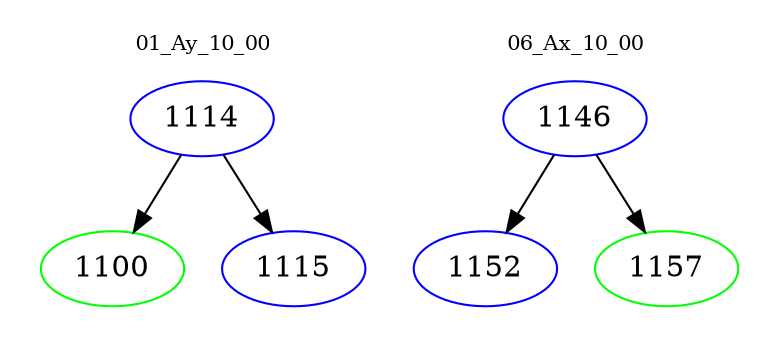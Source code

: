 digraph{
subgraph cluster_0 {
color = white
label = "01_Ay_10_00";
fontsize=10;
T0_1114 [label="1114", color="blue"]
T0_1114 -> T0_1100 [color="black"]
T0_1100 [label="1100", color="green"]
T0_1114 -> T0_1115 [color="black"]
T0_1115 [label="1115", color="blue"]
}
subgraph cluster_1 {
color = white
label = "06_Ax_10_00";
fontsize=10;
T1_1146 [label="1146", color="blue"]
T1_1146 -> T1_1152 [color="black"]
T1_1152 [label="1152", color="blue"]
T1_1146 -> T1_1157 [color="black"]
T1_1157 [label="1157", color="green"]
}
}
